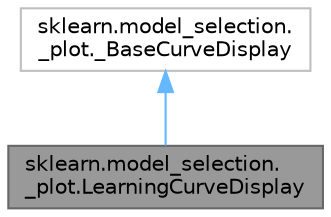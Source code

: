 digraph "sklearn.model_selection._plot.LearningCurveDisplay"
{
 // LATEX_PDF_SIZE
  bgcolor="transparent";
  edge [fontname=Helvetica,fontsize=10,labelfontname=Helvetica,labelfontsize=10];
  node [fontname=Helvetica,fontsize=10,shape=box,height=0.2,width=0.4];
  Node1 [id="Node000001",label="sklearn.model_selection.\l_plot.LearningCurveDisplay",height=0.2,width=0.4,color="gray40", fillcolor="grey60", style="filled", fontcolor="black",tooltip=" "];
  Node2 -> Node1 [id="edge2_Node000001_Node000002",dir="back",color="steelblue1",style="solid",tooltip=" "];
  Node2 [id="Node000002",label="sklearn.model_selection.\l_plot._BaseCurveDisplay",height=0.2,width=0.4,color="grey75", fillcolor="white", style="filled",URL="$de/d45/classsklearn_1_1model__selection_1_1__plot_1_1__BaseCurveDisplay.html",tooltip=" "];
}
